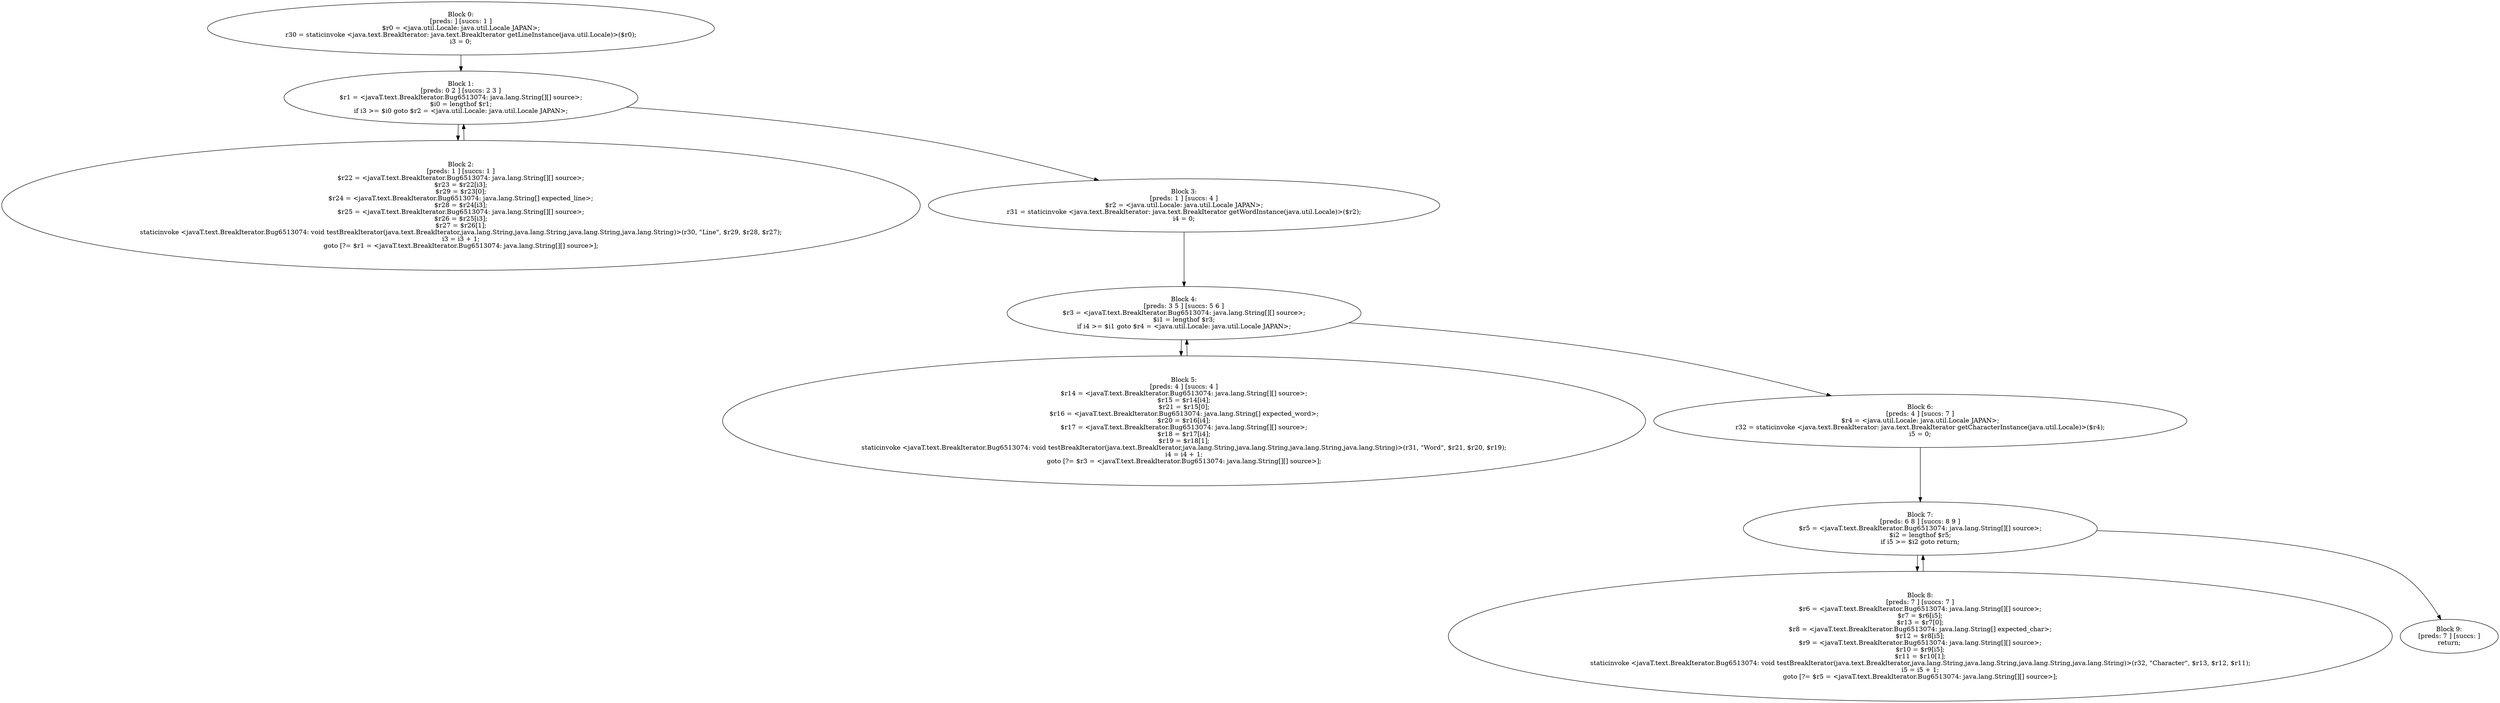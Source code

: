 digraph "unitGraph" {
    "Block 0:
[preds: ] [succs: 1 ]
$r0 = <java.util.Locale: java.util.Locale JAPAN>;
r30 = staticinvoke <java.text.BreakIterator: java.text.BreakIterator getLineInstance(java.util.Locale)>($r0);
i3 = 0;
"
    "Block 1:
[preds: 0 2 ] [succs: 2 3 ]
$r1 = <javaT.text.BreakIterator.Bug6513074: java.lang.String[][] source>;
$i0 = lengthof $r1;
if i3 >= $i0 goto $r2 = <java.util.Locale: java.util.Locale JAPAN>;
"
    "Block 2:
[preds: 1 ] [succs: 1 ]
$r22 = <javaT.text.BreakIterator.Bug6513074: java.lang.String[][] source>;
$r23 = $r22[i3];
$r29 = $r23[0];
$r24 = <javaT.text.BreakIterator.Bug6513074: java.lang.String[] expected_line>;
$r28 = $r24[i3];
$r25 = <javaT.text.BreakIterator.Bug6513074: java.lang.String[][] source>;
$r26 = $r25[i3];
$r27 = $r26[1];
staticinvoke <javaT.text.BreakIterator.Bug6513074: void testBreakIterator(java.text.BreakIterator,java.lang.String,java.lang.String,java.lang.String,java.lang.String)>(r30, \"Line\", $r29, $r28, $r27);
i3 = i3 + 1;
goto [?= $r1 = <javaT.text.BreakIterator.Bug6513074: java.lang.String[][] source>];
"
    "Block 3:
[preds: 1 ] [succs: 4 ]
$r2 = <java.util.Locale: java.util.Locale JAPAN>;
r31 = staticinvoke <java.text.BreakIterator: java.text.BreakIterator getWordInstance(java.util.Locale)>($r2);
i4 = 0;
"
    "Block 4:
[preds: 3 5 ] [succs: 5 6 ]
$r3 = <javaT.text.BreakIterator.Bug6513074: java.lang.String[][] source>;
$i1 = lengthof $r3;
if i4 >= $i1 goto $r4 = <java.util.Locale: java.util.Locale JAPAN>;
"
    "Block 5:
[preds: 4 ] [succs: 4 ]
$r14 = <javaT.text.BreakIterator.Bug6513074: java.lang.String[][] source>;
$r15 = $r14[i4];
$r21 = $r15[0];
$r16 = <javaT.text.BreakIterator.Bug6513074: java.lang.String[] expected_word>;
$r20 = $r16[i4];
$r17 = <javaT.text.BreakIterator.Bug6513074: java.lang.String[][] source>;
$r18 = $r17[i4];
$r19 = $r18[1];
staticinvoke <javaT.text.BreakIterator.Bug6513074: void testBreakIterator(java.text.BreakIterator,java.lang.String,java.lang.String,java.lang.String,java.lang.String)>(r31, \"Word\", $r21, $r20, $r19);
i4 = i4 + 1;
goto [?= $r3 = <javaT.text.BreakIterator.Bug6513074: java.lang.String[][] source>];
"
    "Block 6:
[preds: 4 ] [succs: 7 ]
$r4 = <java.util.Locale: java.util.Locale JAPAN>;
r32 = staticinvoke <java.text.BreakIterator: java.text.BreakIterator getCharacterInstance(java.util.Locale)>($r4);
i5 = 0;
"
    "Block 7:
[preds: 6 8 ] [succs: 8 9 ]
$r5 = <javaT.text.BreakIterator.Bug6513074: java.lang.String[][] source>;
$i2 = lengthof $r5;
if i5 >= $i2 goto return;
"
    "Block 8:
[preds: 7 ] [succs: 7 ]
$r6 = <javaT.text.BreakIterator.Bug6513074: java.lang.String[][] source>;
$r7 = $r6[i5];
$r13 = $r7[0];
$r8 = <javaT.text.BreakIterator.Bug6513074: java.lang.String[] expected_char>;
$r12 = $r8[i5];
$r9 = <javaT.text.BreakIterator.Bug6513074: java.lang.String[][] source>;
$r10 = $r9[i5];
$r11 = $r10[1];
staticinvoke <javaT.text.BreakIterator.Bug6513074: void testBreakIterator(java.text.BreakIterator,java.lang.String,java.lang.String,java.lang.String,java.lang.String)>(r32, \"Character\", $r13, $r12, $r11);
i5 = i5 + 1;
goto [?= $r5 = <javaT.text.BreakIterator.Bug6513074: java.lang.String[][] source>];
"
    "Block 9:
[preds: 7 ] [succs: ]
return;
"
    "Block 0:
[preds: ] [succs: 1 ]
$r0 = <java.util.Locale: java.util.Locale JAPAN>;
r30 = staticinvoke <java.text.BreakIterator: java.text.BreakIterator getLineInstance(java.util.Locale)>($r0);
i3 = 0;
"->"Block 1:
[preds: 0 2 ] [succs: 2 3 ]
$r1 = <javaT.text.BreakIterator.Bug6513074: java.lang.String[][] source>;
$i0 = lengthof $r1;
if i3 >= $i0 goto $r2 = <java.util.Locale: java.util.Locale JAPAN>;
";
    "Block 1:
[preds: 0 2 ] [succs: 2 3 ]
$r1 = <javaT.text.BreakIterator.Bug6513074: java.lang.String[][] source>;
$i0 = lengthof $r1;
if i3 >= $i0 goto $r2 = <java.util.Locale: java.util.Locale JAPAN>;
"->"Block 2:
[preds: 1 ] [succs: 1 ]
$r22 = <javaT.text.BreakIterator.Bug6513074: java.lang.String[][] source>;
$r23 = $r22[i3];
$r29 = $r23[0];
$r24 = <javaT.text.BreakIterator.Bug6513074: java.lang.String[] expected_line>;
$r28 = $r24[i3];
$r25 = <javaT.text.BreakIterator.Bug6513074: java.lang.String[][] source>;
$r26 = $r25[i3];
$r27 = $r26[1];
staticinvoke <javaT.text.BreakIterator.Bug6513074: void testBreakIterator(java.text.BreakIterator,java.lang.String,java.lang.String,java.lang.String,java.lang.String)>(r30, \"Line\", $r29, $r28, $r27);
i3 = i3 + 1;
goto [?= $r1 = <javaT.text.BreakIterator.Bug6513074: java.lang.String[][] source>];
";
    "Block 1:
[preds: 0 2 ] [succs: 2 3 ]
$r1 = <javaT.text.BreakIterator.Bug6513074: java.lang.String[][] source>;
$i0 = lengthof $r1;
if i3 >= $i0 goto $r2 = <java.util.Locale: java.util.Locale JAPAN>;
"->"Block 3:
[preds: 1 ] [succs: 4 ]
$r2 = <java.util.Locale: java.util.Locale JAPAN>;
r31 = staticinvoke <java.text.BreakIterator: java.text.BreakIterator getWordInstance(java.util.Locale)>($r2);
i4 = 0;
";
    "Block 2:
[preds: 1 ] [succs: 1 ]
$r22 = <javaT.text.BreakIterator.Bug6513074: java.lang.String[][] source>;
$r23 = $r22[i3];
$r29 = $r23[0];
$r24 = <javaT.text.BreakIterator.Bug6513074: java.lang.String[] expected_line>;
$r28 = $r24[i3];
$r25 = <javaT.text.BreakIterator.Bug6513074: java.lang.String[][] source>;
$r26 = $r25[i3];
$r27 = $r26[1];
staticinvoke <javaT.text.BreakIterator.Bug6513074: void testBreakIterator(java.text.BreakIterator,java.lang.String,java.lang.String,java.lang.String,java.lang.String)>(r30, \"Line\", $r29, $r28, $r27);
i3 = i3 + 1;
goto [?= $r1 = <javaT.text.BreakIterator.Bug6513074: java.lang.String[][] source>];
"->"Block 1:
[preds: 0 2 ] [succs: 2 3 ]
$r1 = <javaT.text.BreakIterator.Bug6513074: java.lang.String[][] source>;
$i0 = lengthof $r1;
if i3 >= $i0 goto $r2 = <java.util.Locale: java.util.Locale JAPAN>;
";
    "Block 3:
[preds: 1 ] [succs: 4 ]
$r2 = <java.util.Locale: java.util.Locale JAPAN>;
r31 = staticinvoke <java.text.BreakIterator: java.text.BreakIterator getWordInstance(java.util.Locale)>($r2);
i4 = 0;
"->"Block 4:
[preds: 3 5 ] [succs: 5 6 ]
$r3 = <javaT.text.BreakIterator.Bug6513074: java.lang.String[][] source>;
$i1 = lengthof $r3;
if i4 >= $i1 goto $r4 = <java.util.Locale: java.util.Locale JAPAN>;
";
    "Block 4:
[preds: 3 5 ] [succs: 5 6 ]
$r3 = <javaT.text.BreakIterator.Bug6513074: java.lang.String[][] source>;
$i1 = lengthof $r3;
if i4 >= $i1 goto $r4 = <java.util.Locale: java.util.Locale JAPAN>;
"->"Block 5:
[preds: 4 ] [succs: 4 ]
$r14 = <javaT.text.BreakIterator.Bug6513074: java.lang.String[][] source>;
$r15 = $r14[i4];
$r21 = $r15[0];
$r16 = <javaT.text.BreakIterator.Bug6513074: java.lang.String[] expected_word>;
$r20 = $r16[i4];
$r17 = <javaT.text.BreakIterator.Bug6513074: java.lang.String[][] source>;
$r18 = $r17[i4];
$r19 = $r18[1];
staticinvoke <javaT.text.BreakIterator.Bug6513074: void testBreakIterator(java.text.BreakIterator,java.lang.String,java.lang.String,java.lang.String,java.lang.String)>(r31, \"Word\", $r21, $r20, $r19);
i4 = i4 + 1;
goto [?= $r3 = <javaT.text.BreakIterator.Bug6513074: java.lang.String[][] source>];
";
    "Block 4:
[preds: 3 5 ] [succs: 5 6 ]
$r3 = <javaT.text.BreakIterator.Bug6513074: java.lang.String[][] source>;
$i1 = lengthof $r3;
if i4 >= $i1 goto $r4 = <java.util.Locale: java.util.Locale JAPAN>;
"->"Block 6:
[preds: 4 ] [succs: 7 ]
$r4 = <java.util.Locale: java.util.Locale JAPAN>;
r32 = staticinvoke <java.text.BreakIterator: java.text.BreakIterator getCharacterInstance(java.util.Locale)>($r4);
i5 = 0;
";
    "Block 5:
[preds: 4 ] [succs: 4 ]
$r14 = <javaT.text.BreakIterator.Bug6513074: java.lang.String[][] source>;
$r15 = $r14[i4];
$r21 = $r15[0];
$r16 = <javaT.text.BreakIterator.Bug6513074: java.lang.String[] expected_word>;
$r20 = $r16[i4];
$r17 = <javaT.text.BreakIterator.Bug6513074: java.lang.String[][] source>;
$r18 = $r17[i4];
$r19 = $r18[1];
staticinvoke <javaT.text.BreakIterator.Bug6513074: void testBreakIterator(java.text.BreakIterator,java.lang.String,java.lang.String,java.lang.String,java.lang.String)>(r31, \"Word\", $r21, $r20, $r19);
i4 = i4 + 1;
goto [?= $r3 = <javaT.text.BreakIterator.Bug6513074: java.lang.String[][] source>];
"->"Block 4:
[preds: 3 5 ] [succs: 5 6 ]
$r3 = <javaT.text.BreakIterator.Bug6513074: java.lang.String[][] source>;
$i1 = lengthof $r3;
if i4 >= $i1 goto $r4 = <java.util.Locale: java.util.Locale JAPAN>;
";
    "Block 6:
[preds: 4 ] [succs: 7 ]
$r4 = <java.util.Locale: java.util.Locale JAPAN>;
r32 = staticinvoke <java.text.BreakIterator: java.text.BreakIterator getCharacterInstance(java.util.Locale)>($r4);
i5 = 0;
"->"Block 7:
[preds: 6 8 ] [succs: 8 9 ]
$r5 = <javaT.text.BreakIterator.Bug6513074: java.lang.String[][] source>;
$i2 = lengthof $r5;
if i5 >= $i2 goto return;
";
    "Block 7:
[preds: 6 8 ] [succs: 8 9 ]
$r5 = <javaT.text.BreakIterator.Bug6513074: java.lang.String[][] source>;
$i2 = lengthof $r5;
if i5 >= $i2 goto return;
"->"Block 8:
[preds: 7 ] [succs: 7 ]
$r6 = <javaT.text.BreakIterator.Bug6513074: java.lang.String[][] source>;
$r7 = $r6[i5];
$r13 = $r7[0];
$r8 = <javaT.text.BreakIterator.Bug6513074: java.lang.String[] expected_char>;
$r12 = $r8[i5];
$r9 = <javaT.text.BreakIterator.Bug6513074: java.lang.String[][] source>;
$r10 = $r9[i5];
$r11 = $r10[1];
staticinvoke <javaT.text.BreakIterator.Bug6513074: void testBreakIterator(java.text.BreakIterator,java.lang.String,java.lang.String,java.lang.String,java.lang.String)>(r32, \"Character\", $r13, $r12, $r11);
i5 = i5 + 1;
goto [?= $r5 = <javaT.text.BreakIterator.Bug6513074: java.lang.String[][] source>];
";
    "Block 7:
[preds: 6 8 ] [succs: 8 9 ]
$r5 = <javaT.text.BreakIterator.Bug6513074: java.lang.String[][] source>;
$i2 = lengthof $r5;
if i5 >= $i2 goto return;
"->"Block 9:
[preds: 7 ] [succs: ]
return;
";
    "Block 8:
[preds: 7 ] [succs: 7 ]
$r6 = <javaT.text.BreakIterator.Bug6513074: java.lang.String[][] source>;
$r7 = $r6[i5];
$r13 = $r7[0];
$r8 = <javaT.text.BreakIterator.Bug6513074: java.lang.String[] expected_char>;
$r12 = $r8[i5];
$r9 = <javaT.text.BreakIterator.Bug6513074: java.lang.String[][] source>;
$r10 = $r9[i5];
$r11 = $r10[1];
staticinvoke <javaT.text.BreakIterator.Bug6513074: void testBreakIterator(java.text.BreakIterator,java.lang.String,java.lang.String,java.lang.String,java.lang.String)>(r32, \"Character\", $r13, $r12, $r11);
i5 = i5 + 1;
goto [?= $r5 = <javaT.text.BreakIterator.Bug6513074: java.lang.String[][] source>];
"->"Block 7:
[preds: 6 8 ] [succs: 8 9 ]
$r5 = <javaT.text.BreakIterator.Bug6513074: java.lang.String[][] source>;
$i2 = lengthof $r5;
if i5 >= $i2 goto return;
";
}
